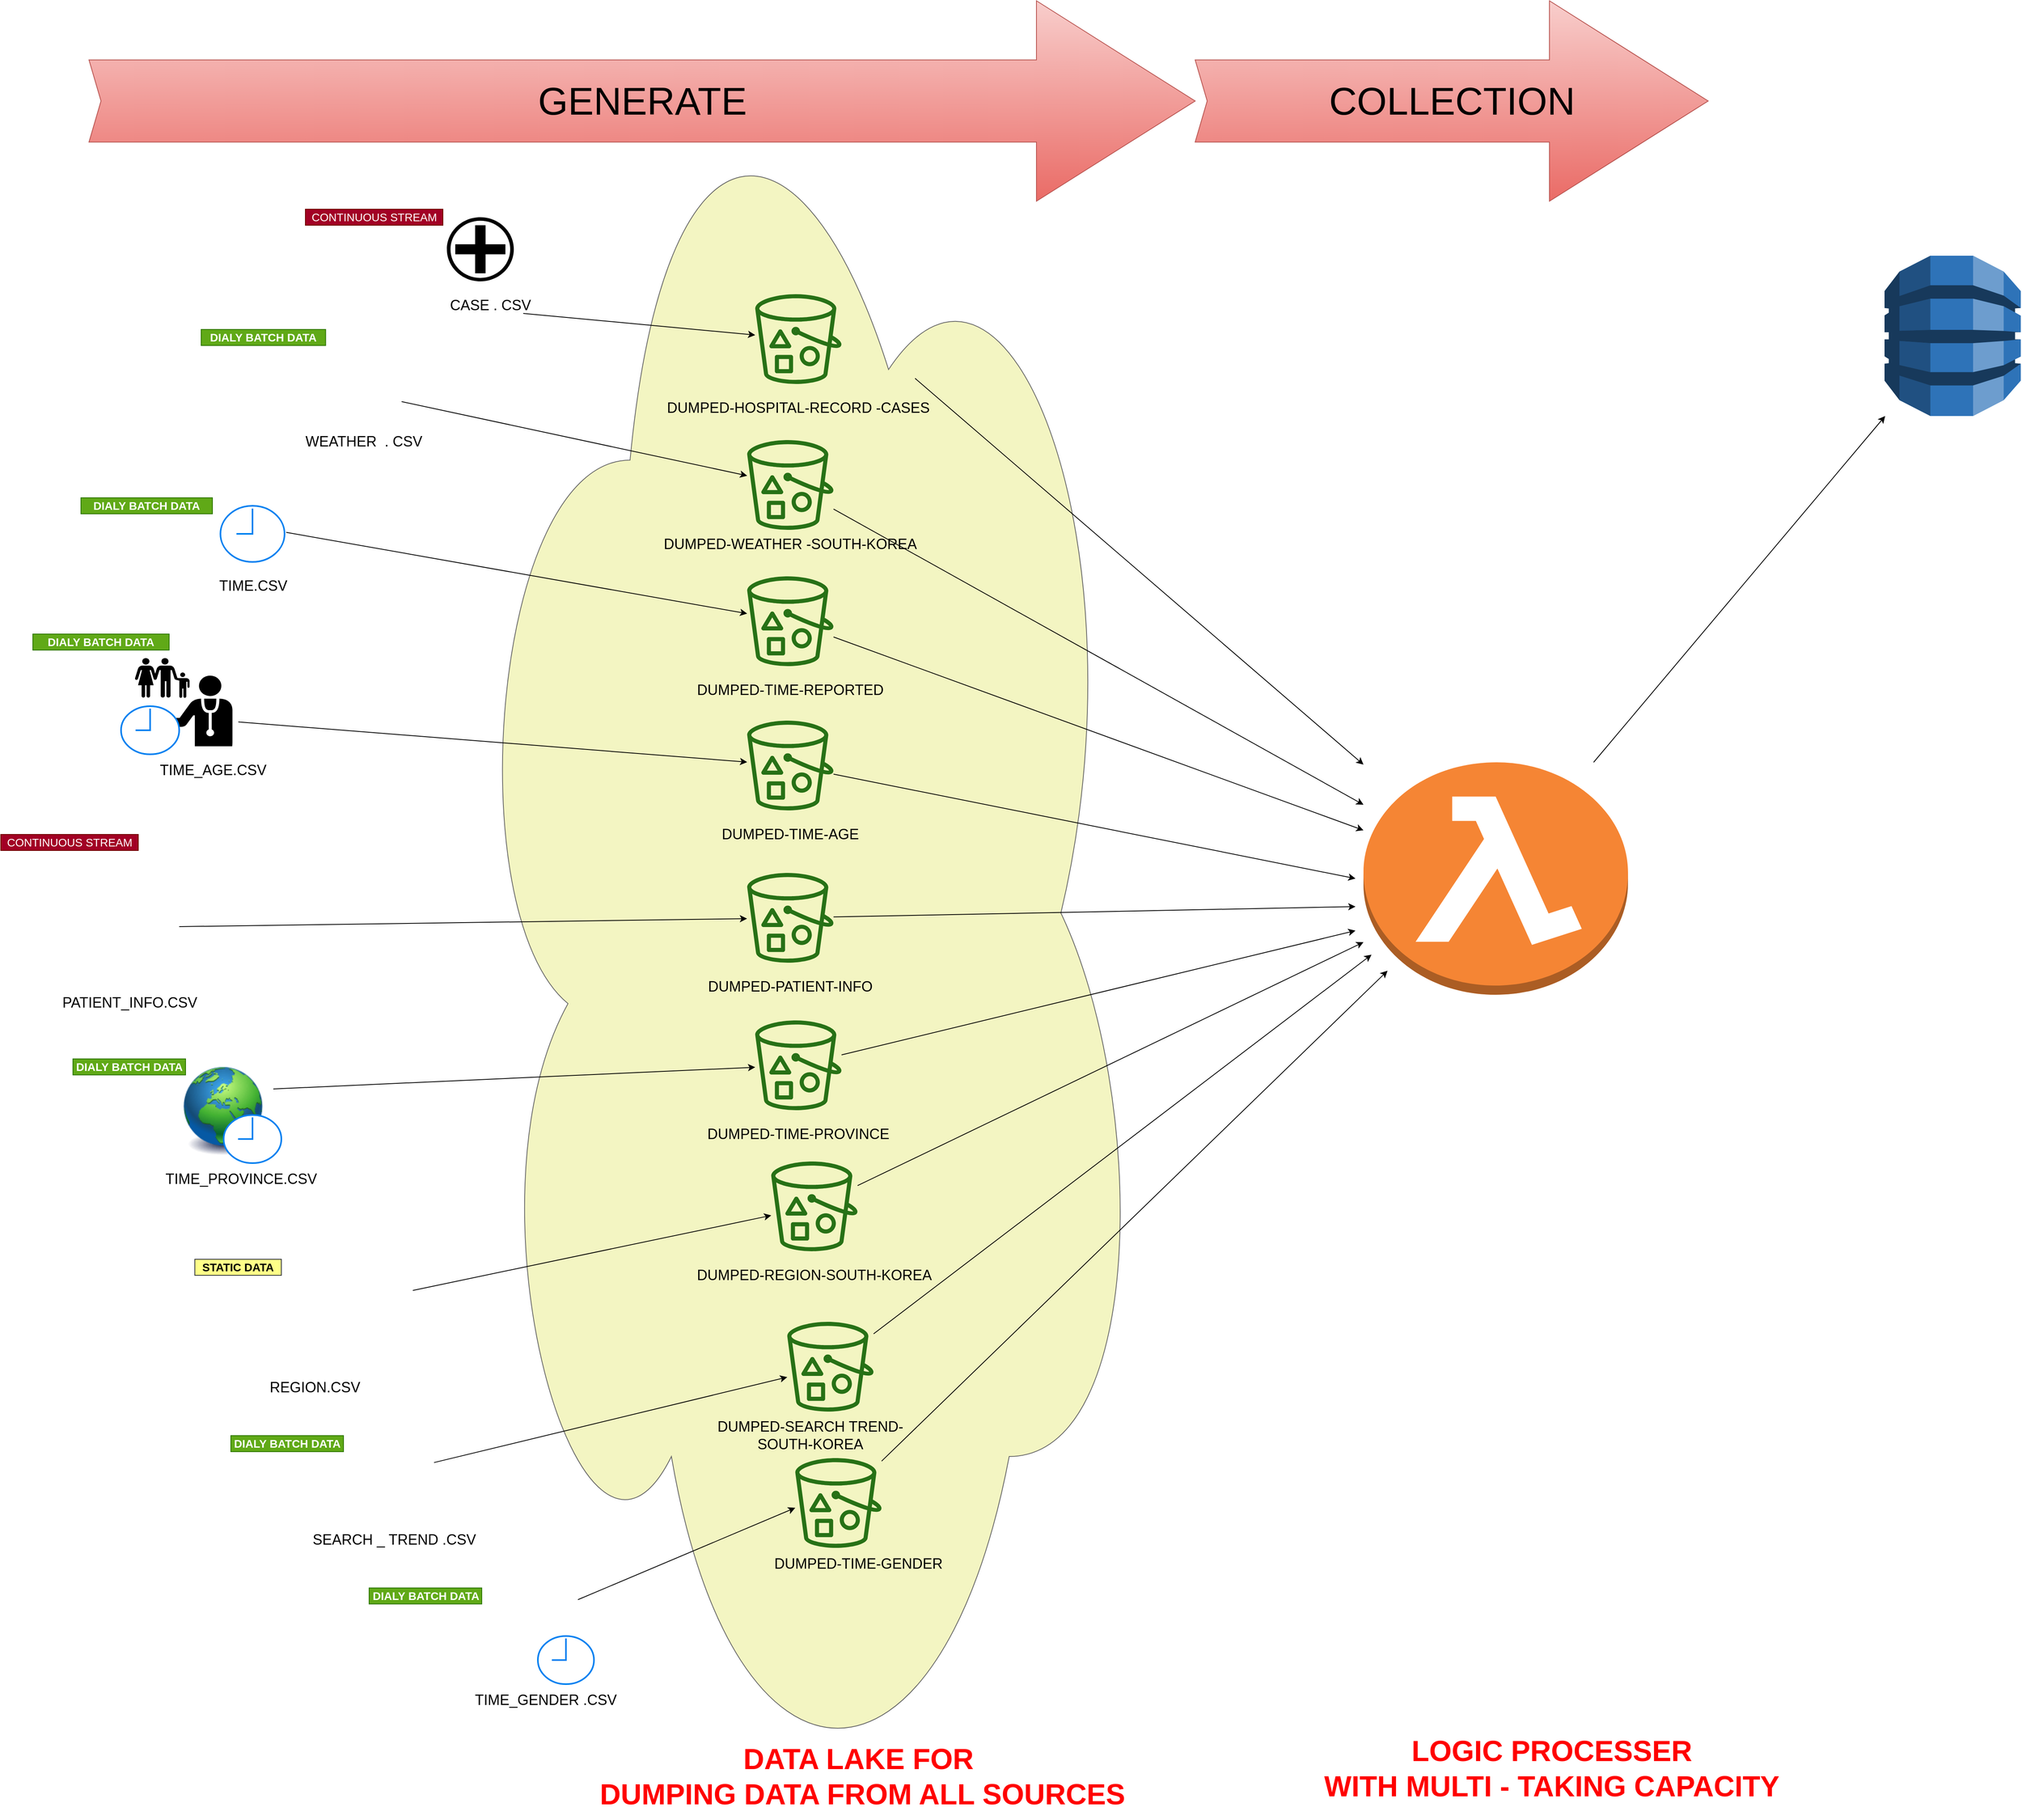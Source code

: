 <mxfile version="13.9.2" type="github">
  <diagram id="Ht1M8jgEwFfnCIfOTk4-" name="Page-1">
    <mxGraphModel dx="2980" dy="2005" grid="1" gridSize="10" guides="1" tooltips="1" connect="1" arrows="1" fold="1" page="1" pageScale="1" pageWidth="1654" pageHeight="2336" math="0" shadow="0">
      <root>
        <mxCell id="0" />
        <mxCell id="1" parent="0" />
        <mxCell id="8GEFBkU2QKpO8UW0B2yC-3" value="" style="shape=image;html=1;verticalAlign=top;verticalLabelPosition=bottom;labelBackgroundColor=#ffffff;imageAspect=0;aspect=fixed;image=https://cdn3.iconfinder.com/data/icons/tiny-weather-1/512/flash-cloud-128.png" parent="1" vertex="1">
          <mxGeometry x="410" y="440" width="120" height="120" as="geometry" />
        </mxCell>
        <mxCell id="8GEFBkU2QKpO8UW0B2yC-4" value="" style="shape=image;html=1;verticalAlign=top;verticalLabelPosition=bottom;labelBackgroundColor=#ffffff;imageAspect=0;aspect=fixed;image=https://cdn2.iconfinder.com/data/icons/social-media-2259/512/search-128.png" parent="1" vertex="1">
          <mxGeometry x="470.5" y="1820" width="100" height="100" as="geometry" />
        </mxCell>
        <mxCell id="8GEFBkU2QKpO8UW0B2yC-5" value="" style="shape=image;html=1;verticalAlign=top;verticalLabelPosition=bottom;labelBackgroundColor=#ffffff;imageAspect=0;aspect=fixed;image=https://cdn1.iconfinder.com/data/icons/coronavirus-disease/64/patient-128.png" parent="1" vertex="1">
          <mxGeometry x="122.56" y="1120" width="130" height="130" as="geometry" />
        </mxCell>
        <mxCell id="8GEFBkU2QKpO8UW0B2yC-6" value="" style="shape=mxgraph.signs.healthcare.hospital_1;html=1;pointerEvents=1;fillColor=#000000;strokeColor=none;verticalLabelPosition=bottom;verticalAlign=top;align=center;" parent="1" vertex="1">
          <mxGeometry x="586.5" y="300" width="83.5" height="80" as="geometry" />
        </mxCell>
        <mxCell id="8GEFBkU2QKpO8UW0B2yC-7" value="" style="shape=image;html=1;verticalAlign=top;verticalLabelPosition=bottom;labelBackgroundColor=#ffffff;imageAspect=0;aspect=fixed;image=https://cdn3.iconfinder.com/data/icons/facebook-ui-flat/48/Facebook_UI-08-128.png" parent="1" vertex="1">
          <mxGeometry x="294" y="1540" width="250" height="250" as="geometry" />
        </mxCell>
        <mxCell id="8GEFBkU2QKpO8UW0B2yC-8" value="" style="ellipse;shape=cloud;whiteSpace=wrap;html=1;strokeColor=#666666;gradientDirection=north;fillColor=#F3F5C2;" parent="1" vertex="1">
          <mxGeometry x="600" y="38" width="860" height="2260" as="geometry" />
        </mxCell>
        <mxCell id="8GEFBkU2QKpO8UW0B2yC-9" value="" style="outlineConnect=0;fontColor=#232F3E;gradientColor=none;fillColor=#277116;strokeColor=none;dashed=0;verticalLabelPosition=bottom;verticalAlign=top;align=center;html=1;fontSize=12;fontStyle=0;aspect=fixed;pointerEvents=1;shape=mxgraph.aws4.bucket_with_objects;" parent="1" vertex="1">
          <mxGeometry x="971.16" y="396" width="107.69" height="112" as="geometry" />
        </mxCell>
        <mxCell id="8GEFBkU2QKpO8UW0B2yC-11" value="" style="html=1;verticalLabelPosition=bottom;align=center;labelBackgroundColor=#ffffff;verticalAlign=top;strokeWidth=2;strokeColor=#0080F0;shadow=0;dashed=0;shape=mxgraph.ios7.icons.clock;" parent="1" vertex="1">
          <mxGeometry x="304" y="660" width="80" height="70" as="geometry" />
        </mxCell>
        <mxCell id="8GEFBkU2QKpO8UW0B2yC-12" value="" style="shape=mxgraph.signs.healthcare.family_practice;html=1;pointerEvents=1;fillColor=#000000;strokeColor=none;verticalLabelPosition=bottom;verticalAlign=top;align=center;" parent="1" vertex="1">
          <mxGeometry x="197.19" y="850" width="121.81" height="110" as="geometry" />
        </mxCell>
        <mxCell id="8GEFBkU2QKpO8UW0B2yC-13" value="" style="html=1;verticalLabelPosition=bottom;align=center;labelBackgroundColor=#ffffff;verticalAlign=top;strokeWidth=2;strokeColor=#0080F0;shadow=0;dashed=0;shape=mxgraph.ios7.icons.clock;" parent="1" vertex="1">
          <mxGeometry x="180" y="910" width="72.56" height="60" as="geometry" />
        </mxCell>
        <mxCell id="8GEFBkU2QKpO8UW0B2yC-14" value="" style="shape=image;html=1;verticalAlign=top;verticalLabelPosition=bottom;labelBackgroundColor=#ffffff;imageAspect=0;aspect=fixed;image=https://cdn2.iconfinder.com/data/icons/dellipack/128/people.png" parent="1" vertex="1">
          <mxGeometry x="630" y="1990" width="120" height="120" as="geometry" />
        </mxCell>
        <mxCell id="8GEFBkU2QKpO8UW0B2yC-15" value="" style="html=1;verticalLabelPosition=bottom;align=center;labelBackgroundColor=#ffffff;verticalAlign=top;strokeWidth=2;strokeColor=#0080F0;shadow=0;dashed=0;shape=mxgraph.ios7.icons.clock;" parent="1" vertex="1">
          <mxGeometry x="700" y="2070" width="70" height="60" as="geometry" />
        </mxCell>
        <mxCell id="8GEFBkU2QKpO8UW0B2yC-16" value="" style="image;html=1;image=img/lib/clip_art/general/Earth_globe_128x128.png" parent="1" vertex="1">
          <mxGeometry x="244.75" y="1360" width="125.25" height="110" as="geometry" />
        </mxCell>
        <mxCell id="8GEFBkU2QKpO8UW0B2yC-17" value="" style="html=1;verticalLabelPosition=bottom;align=center;labelBackgroundColor=#ffffff;verticalAlign=top;strokeWidth=2;strokeColor=#0080F0;shadow=0;dashed=0;shape=mxgraph.ios7.icons.clock;" parent="1" vertex="1">
          <mxGeometry x="308" y="1420" width="72" height="60" as="geometry" />
        </mxCell>
        <mxCell id="8GEFBkU2QKpO8UW0B2yC-18" value="&lt;font style=&quot;font-size: 18px&quot;&gt;CASE . CSV&lt;/font&gt;" style="text;html=1;strokeColor=none;fillColor=none;align=center;verticalAlign=middle;whiteSpace=wrap;rounded=0;" parent="1" vertex="1">
          <mxGeometry x="513" y="400" width="256" height="20" as="geometry" />
        </mxCell>
        <mxCell id="8GEFBkU2QKpO8UW0B2yC-20" value="&lt;font style=&quot;font-size: 18px&quot;&gt;TIME.CSV&lt;/font&gt;" style="text;html=1;strokeColor=none;fillColor=none;align=center;verticalAlign=middle;whiteSpace=wrap;rounded=0;" parent="1" vertex="1">
          <mxGeometry x="217.44" y="750" width="256" height="20" as="geometry" />
        </mxCell>
        <mxCell id="8GEFBkU2QKpO8UW0B2yC-30" value="&lt;font style=&quot;font-size: 18px&quot;&gt;WEATHER&amp;nbsp; . CSV&lt;/font&gt;" style="text;html=1;strokeColor=none;fillColor=none;align=center;verticalAlign=middle;whiteSpace=wrap;rounded=0;" parent="1" vertex="1">
          <mxGeometry x="384" y="570" width="197.5" height="20" as="geometry" />
        </mxCell>
        <mxCell id="8GEFBkU2QKpO8UW0B2yC-41" value="" style="endArrow=classic;html=1;" parent="1" edge="1" target="8GEFBkU2QKpO8UW0B2yC-9">
          <mxGeometry width="50" height="50" relative="1" as="geometry">
            <mxPoint x="681.75" y="420" as="sourcePoint" />
            <mxPoint x="850" y="580" as="targetPoint" />
          </mxGeometry>
        </mxCell>
        <mxCell id="hV9DmxrJN-JSG0bnAaLr-3" value="&lt;font style=&quot;font-size: 14px&quot;&gt;CONTINUOUS STREAM&lt;/font&gt;" style="text;html=1;strokeColor=#6F0000;fillColor=#a20025;align=center;verticalAlign=middle;whiteSpace=wrap;rounded=0;fontColor=#ffffff;" vertex="1" parent="1">
          <mxGeometry x="410" y="290" width="171.5" height="20" as="geometry" />
        </mxCell>
        <mxCell id="hV9DmxrJN-JSG0bnAaLr-4" value="&lt;font style=&quot;font-size: 14px&quot;&gt;DIALY BATCH DATA&lt;/font&gt;" style="text;html=1;strokeColor=#2D7600;fillColor=#60a917;align=center;verticalAlign=middle;whiteSpace=wrap;rounded=0;fontStyle=1;fontColor=#ffffff;" vertex="1" parent="1">
          <mxGeometry x="280" y="440" width="155.25" height="20" as="geometry" />
        </mxCell>
        <mxCell id="hV9DmxrJN-JSG0bnAaLr-18" value="&lt;font style=&quot;font-size: 14px&quot;&gt;DIALY BATCH DATA&lt;/font&gt;" style="text;html=1;strokeColor=#2D7600;fillColor=#60a917;align=center;verticalAlign=middle;whiteSpace=wrap;rounded=0;fontStyle=1;fontColor=#ffffff;" vertex="1" parent="1">
          <mxGeometry x="130" y="650" width="164" height="20" as="geometry" />
        </mxCell>
        <mxCell id="hV9DmxrJN-JSG0bnAaLr-20" value="&lt;font style=&quot;font-size: 14px&quot;&gt;DIALY BATCH DATA&lt;/font&gt;" style="text;html=1;strokeColor=#2D7600;fillColor=#60a917;align=center;verticalAlign=middle;whiteSpace=wrap;rounded=0;fontStyle=1;fontColor=#ffffff;" vertex="1" parent="1">
          <mxGeometry x="70" y="820" width="170" height="20" as="geometry" />
        </mxCell>
        <mxCell id="hV9DmxrJN-JSG0bnAaLr-21" value="&lt;font style=&quot;font-size: 14px&quot;&gt;CONTINUOUS STREAM&lt;/font&gt;" style="text;html=1;strokeColor=#6F0000;fillColor=#a20025;align=center;verticalAlign=middle;whiteSpace=wrap;rounded=0;fontColor=#ffffff;" vertex="1" parent="1">
          <mxGeometry x="30" y="1070" width="171.5" height="20" as="geometry" />
        </mxCell>
        <mxCell id="hV9DmxrJN-JSG0bnAaLr-22" value="&lt;font style=&quot;font-size: 18px&quot;&gt;TIME_AGE.CSV&lt;/font&gt;" style="text;html=1;strokeColor=none;fillColor=none;align=center;verticalAlign=middle;whiteSpace=wrap;rounded=0;" vertex="1" parent="1">
          <mxGeometry x="167" y="980" width="256" height="20" as="geometry" />
        </mxCell>
        <mxCell id="hV9DmxrJN-JSG0bnAaLr-23" value="&lt;font style=&quot;font-size: 18px&quot;&gt;PATIENT_INFO.CSV&lt;/font&gt;" style="text;html=1;strokeColor=none;fillColor=none;align=center;verticalAlign=middle;whiteSpace=wrap;rounded=0;" vertex="1" parent="1">
          <mxGeometry x="63" y="1270" width="256" height="20" as="geometry" />
        </mxCell>
        <mxCell id="hV9DmxrJN-JSG0bnAaLr-26" value="&lt;font style=&quot;font-size: 18px&quot;&gt;TIME_PROVINCE.CSV&lt;/font&gt;" style="text;html=1;strokeColor=none;fillColor=none;align=center;verticalAlign=middle;whiteSpace=wrap;rounded=0;" vertex="1" parent="1">
          <mxGeometry x="201.5" y="1490" width="256" height="20" as="geometry" />
        </mxCell>
        <mxCell id="hV9DmxrJN-JSG0bnAaLr-27" value="&lt;font style=&quot;font-size: 14px&quot;&gt;DIALY BATCH DATA&lt;/font&gt;" style="text;html=1;strokeColor=#2D7600;fillColor=#60a917;align=center;verticalAlign=middle;whiteSpace=wrap;rounded=0;fontStyle=1;fontColor=#ffffff;" vertex="1" parent="1">
          <mxGeometry x="120" y="1350" width="140.5" height="20" as="geometry" />
        </mxCell>
        <mxCell id="hV9DmxrJN-JSG0bnAaLr-32" value="&lt;font style=&quot;font-size: 18px&quot;&gt;REGION.CSV&lt;/font&gt;" style="text;html=1;strokeColor=none;fillColor=none;align=center;verticalAlign=middle;whiteSpace=wrap;rounded=0;" vertex="1" parent="1">
          <mxGeometry x="294" y="1750" width="256" height="20" as="geometry" />
        </mxCell>
        <mxCell id="hV9DmxrJN-JSG0bnAaLr-33" value="&lt;font style=&quot;font-size: 14px&quot;&gt;STATIC DATA&lt;/font&gt;" style="text;html=1;strokeColor=#36393d;fillColor=#ffff88;align=center;verticalAlign=middle;whiteSpace=wrap;rounded=0;fontStyle=1;" vertex="1" parent="1">
          <mxGeometry x="272.06" y="1600" width="107.94" height="20" as="geometry" />
        </mxCell>
        <mxCell id="hV9DmxrJN-JSG0bnAaLr-35" value="&lt;font style=&quot;font-size: 18px&quot;&gt;SEARCH _ TREND .CSV&lt;/font&gt;" style="text;html=1;strokeColor=none;fillColor=none;align=center;verticalAlign=middle;whiteSpace=wrap;rounded=0;" vertex="1" parent="1">
          <mxGeometry x="392.5" y="1940" width="256" height="20" as="geometry" />
        </mxCell>
        <mxCell id="hV9DmxrJN-JSG0bnAaLr-36" value="&lt;font style=&quot;font-size: 14px&quot;&gt;DIALY BATCH DATA&lt;/font&gt;" style="text;html=1;strokeColor=#2D7600;fillColor=#60a917;align=center;verticalAlign=middle;whiteSpace=wrap;rounded=0;fontStyle=1;fontColor=#ffffff;" vertex="1" parent="1">
          <mxGeometry x="317" y="1820" width="140.5" height="20" as="geometry" />
        </mxCell>
        <mxCell id="hV9DmxrJN-JSG0bnAaLr-37" value="&lt;font style=&quot;font-size: 18px&quot;&gt;TIME_GENDER .CSV&lt;/font&gt;" style="text;html=1;strokeColor=none;fillColor=none;align=center;verticalAlign=middle;whiteSpace=wrap;rounded=0;" vertex="1" parent="1">
          <mxGeometry x="581.5" y="2140" width="256" height="20" as="geometry" />
        </mxCell>
        <mxCell id="hV9DmxrJN-JSG0bnAaLr-38" value="&lt;font style=&quot;font-size: 14px&quot;&gt;DIALY BATCH DATA&lt;/font&gt;" style="text;html=1;strokeColor=#2D7600;fillColor=#60a917;align=center;verticalAlign=middle;whiteSpace=wrap;rounded=0;fontStyle=1;fontColor=#ffffff;" vertex="1" parent="1">
          <mxGeometry x="489.5" y="2010" width="140.5" height="20" as="geometry" />
        </mxCell>
        <mxCell id="hV9DmxrJN-JSG0bnAaLr-41" value="&lt;font style=&quot;font-size: 48px&quot;&gt;GENERATE&lt;/font&gt;" style="html=1;shadow=0;dashed=0;align=center;verticalAlign=middle;shape=mxgraph.arrows2.arrow;dy=0.59;dx=198;notch=15;fillColor=#f8cecc;strokeColor=#b85450;gradientColor=#ea6b66;" vertex="1" parent="1">
          <mxGeometry x="140" y="30" width="1380" height="250" as="geometry" />
        </mxCell>
        <mxCell id="hV9DmxrJN-JSG0bnAaLr-45" value="&lt;span style=&quot;font-size: 18px&quot;&gt;DUMPED-HOSPITAL-RECORD -CASES&lt;/span&gt;" style="text;html=1;strokeColor=none;fillColor=none;align=center;verticalAlign=middle;whiteSpace=wrap;rounded=0;" vertex="1" parent="1">
          <mxGeometry x="850" y="528" width="350" height="20" as="geometry" />
        </mxCell>
        <mxCell id="hV9DmxrJN-JSG0bnAaLr-48" value="" style="outlineConnect=0;fontColor=#232F3E;gradientColor=none;fillColor=#277116;strokeColor=none;dashed=0;verticalLabelPosition=bottom;verticalAlign=top;align=center;html=1;fontSize=12;fontStyle=0;aspect=fixed;pointerEvents=1;shape=mxgraph.aws4.bucket_with_objects;" vertex="1" parent="1">
          <mxGeometry x="961.16" y="578" width="107.69" height="112" as="geometry" />
        </mxCell>
        <mxCell id="hV9DmxrJN-JSG0bnAaLr-49" value="&lt;span style=&quot;font-size: 18px&quot;&gt;DUMPED-WEATHER -SOUTH-KOREA&lt;/span&gt;" style="text;html=1;strokeColor=none;fillColor=none;align=center;verticalAlign=middle;whiteSpace=wrap;rounded=0;" vertex="1" parent="1">
          <mxGeometry x="840" y="698" width="350" height="20" as="geometry" />
        </mxCell>
        <mxCell id="hV9DmxrJN-JSG0bnAaLr-50" value="" style="endArrow=classic;html=1;exitX=1;exitY=0.75;exitDx=0;exitDy=0;" edge="1" parent="1" source="8GEFBkU2QKpO8UW0B2yC-3" target="hV9DmxrJN-JSG0bnAaLr-48">
          <mxGeometry width="50" height="50" relative="1" as="geometry">
            <mxPoint x="691.75" y="430.0" as="sourcePoint" />
            <mxPoint x="991.16" y="518.148" as="targetPoint" />
          </mxGeometry>
        </mxCell>
        <mxCell id="hV9DmxrJN-JSG0bnAaLr-51" value="" style="outlineConnect=0;fontColor=#232F3E;gradientColor=none;fillColor=#277116;strokeColor=none;dashed=0;verticalLabelPosition=bottom;verticalAlign=top;align=center;html=1;fontSize=12;fontStyle=0;aspect=fixed;pointerEvents=1;shape=mxgraph.aws4.bucket_with_objects;" vertex="1" parent="1">
          <mxGeometry x="961.16" y="748" width="107.69" height="112" as="geometry" />
        </mxCell>
        <mxCell id="hV9DmxrJN-JSG0bnAaLr-52" value="&lt;span style=&quot;font-size: 18px&quot;&gt;DUMPED-TIME-REPORTED&lt;/span&gt;" style="text;html=1;strokeColor=none;fillColor=none;align=center;verticalAlign=middle;whiteSpace=wrap;rounded=0;" vertex="1" parent="1">
          <mxGeometry x="840" y="880" width="350" height="20" as="geometry" />
        </mxCell>
        <mxCell id="hV9DmxrJN-JSG0bnAaLr-53" value="" style="endArrow=classic;html=1;exitX=1;exitY=0.75;exitDx=0;exitDy=0;" edge="1" parent="1" target="hV9DmxrJN-JSG0bnAaLr-51">
          <mxGeometry width="50" height="50" relative="1" as="geometry">
            <mxPoint x="386" y="693.14" as="sourcePoint" />
            <mxPoint x="827.16" y="849.995" as="targetPoint" />
          </mxGeometry>
        </mxCell>
        <mxCell id="hV9DmxrJN-JSG0bnAaLr-54" value="" style="outlineConnect=0;fontColor=#232F3E;gradientColor=none;fillColor=#277116;strokeColor=none;dashed=0;verticalLabelPosition=bottom;verticalAlign=top;align=center;html=1;fontSize=12;fontStyle=0;aspect=fixed;pointerEvents=1;shape=mxgraph.aws4.bucket_with_objects;" vertex="1" parent="1">
          <mxGeometry x="961.16" y="928" width="107.69" height="112" as="geometry" />
        </mxCell>
        <mxCell id="hV9DmxrJN-JSG0bnAaLr-55" value="&lt;span style=&quot;font-size: 18px&quot;&gt;DUMPED-TIME-AGE&lt;/span&gt;" style="text;html=1;strokeColor=none;fillColor=none;align=center;verticalAlign=middle;whiteSpace=wrap;rounded=0;" vertex="1" parent="1">
          <mxGeometry x="840" y="1060" width="350" height="20" as="geometry" />
        </mxCell>
        <mxCell id="hV9DmxrJN-JSG0bnAaLr-56" value="" style="outlineConnect=0;fontColor=#232F3E;gradientColor=none;fillColor=#277116;strokeColor=none;dashed=0;verticalLabelPosition=bottom;verticalAlign=top;align=center;html=1;fontSize=12;fontStyle=0;aspect=fixed;pointerEvents=1;shape=mxgraph.aws4.bucket_with_objects;" vertex="1" parent="1">
          <mxGeometry x="961.16" y="1118" width="107.69" height="112" as="geometry" />
        </mxCell>
        <mxCell id="hV9DmxrJN-JSG0bnAaLr-57" value="&lt;span style=&quot;font-size: 18px&quot;&gt;DUMPED-PATIENT-INFO&lt;/span&gt;" style="text;html=1;strokeColor=none;fillColor=none;align=center;verticalAlign=middle;whiteSpace=wrap;rounded=0;" vertex="1" parent="1">
          <mxGeometry x="840" y="1250" width="350" height="20" as="geometry" />
        </mxCell>
        <mxCell id="hV9DmxrJN-JSG0bnAaLr-58" value="" style="outlineConnect=0;fontColor=#232F3E;gradientColor=none;fillColor=#277116;strokeColor=none;dashed=0;verticalLabelPosition=bottom;verticalAlign=top;align=center;html=1;fontSize=12;fontStyle=0;aspect=fixed;pointerEvents=1;shape=mxgraph.aws4.bucket_with_objects;" vertex="1" parent="1">
          <mxGeometry x="971.16" y="1302" width="107.69" height="112" as="geometry" />
        </mxCell>
        <mxCell id="hV9DmxrJN-JSG0bnAaLr-59" value="&lt;span style=&quot;font-size: 18px&quot;&gt;DUMPED-TIME-PROVINCE&lt;/span&gt;" style="text;html=1;strokeColor=none;fillColor=none;align=center;verticalAlign=middle;whiteSpace=wrap;rounded=0;" vertex="1" parent="1">
          <mxGeometry x="850" y="1434" width="350" height="20" as="geometry" />
        </mxCell>
        <mxCell id="hV9DmxrJN-JSG0bnAaLr-60" value="" style="outlineConnect=0;fontColor=#232F3E;gradientColor=none;fillColor=#277116;strokeColor=none;dashed=0;verticalLabelPosition=bottom;verticalAlign=top;align=center;html=1;fontSize=12;fontStyle=0;aspect=fixed;pointerEvents=1;shape=mxgraph.aws4.bucket_with_objects;" vertex="1" parent="1">
          <mxGeometry x="991.16" y="1478" width="107.69" height="112" as="geometry" />
        </mxCell>
        <mxCell id="hV9DmxrJN-JSG0bnAaLr-61" value="&lt;span style=&quot;font-size: 18px&quot;&gt;DUMPED-REGION-SOUTH-KOREA&lt;/span&gt;" style="text;html=1;strokeColor=none;fillColor=none;align=center;verticalAlign=middle;whiteSpace=wrap;rounded=0;" vertex="1" parent="1">
          <mxGeometry x="870" y="1610" width="350" height="20" as="geometry" />
        </mxCell>
        <mxCell id="hV9DmxrJN-JSG0bnAaLr-62" value="" style="outlineConnect=0;fontColor=#232F3E;gradientColor=none;fillColor=#277116;strokeColor=none;dashed=0;verticalLabelPosition=bottom;verticalAlign=top;align=center;html=1;fontSize=12;fontStyle=0;aspect=fixed;pointerEvents=1;shape=mxgraph.aws4.bucket_with_objects;" vertex="1" parent="1">
          <mxGeometry x="1011.16" y="1678" width="107.69" height="112" as="geometry" />
        </mxCell>
        <mxCell id="hV9DmxrJN-JSG0bnAaLr-63" value="&lt;span style=&quot;font-size: 18px&quot;&gt;DUMPED-SEARCH TREND-&lt;br&gt;SOUTH-KOREA&lt;/span&gt;" style="text;html=1;strokeColor=none;fillColor=none;align=center;verticalAlign=middle;whiteSpace=wrap;rounded=0;" vertex="1" parent="1">
          <mxGeometry x="850" y="1810" width="380" height="20" as="geometry" />
        </mxCell>
        <mxCell id="hV9DmxrJN-JSG0bnAaLr-65" value="" style="endArrow=classic;html=1;exitX=1.06;exitY=0.724;exitDx=0;exitDy=0;exitPerimeter=0;" edge="1" parent="1" source="8GEFBkU2QKpO8UW0B2yC-12" target="hV9DmxrJN-JSG0bnAaLr-54">
          <mxGeometry width="50" height="50" relative="1" as="geometry">
            <mxPoint x="397.42" y="890.0" as="sourcePoint" />
            <mxPoint x="970" y="1057" as="targetPoint" />
          </mxGeometry>
        </mxCell>
        <mxCell id="hV9DmxrJN-JSG0bnAaLr-66" value="" style="endArrow=classic;html=1;exitX=1;exitY=0.5;exitDx=0;exitDy=0;" edge="1" parent="1" source="8GEFBkU2QKpO8UW0B2yC-5">
          <mxGeometry width="50" height="50" relative="1" as="geometry">
            <mxPoint x="327.469" y="1122.64" as="sourcePoint" />
            <mxPoint x="961" y="1175" as="targetPoint" />
          </mxGeometry>
        </mxCell>
        <mxCell id="hV9DmxrJN-JSG0bnAaLr-67" value="" style="endArrow=classic;html=1;exitX=1;exitY=0.25;exitDx=0;exitDy=0;" edge="1" parent="1" source="8GEFBkU2QKpO8UW0B2yC-16" target="hV9DmxrJN-JSG0bnAaLr-58">
          <mxGeometry width="50" height="50" relative="1" as="geometry">
            <mxPoint x="272.06" y="1386.63" as="sourcePoint" />
            <mxPoint x="980" y="1443" as="targetPoint" />
          </mxGeometry>
        </mxCell>
        <mxCell id="hV9DmxrJN-JSG0bnAaLr-68" value="" style="endArrow=classic;html=1;" edge="1" parent="1" source="8GEFBkU2QKpO8UW0B2yC-7" target="hV9DmxrJN-JSG0bnAaLr-60">
          <mxGeometry width="50" height="50" relative="1" as="geometry">
            <mxPoint x="392.5" y="1560" as="sourcePoint" />
            <mxPoint x="1000" y="1616" as="targetPoint" />
          </mxGeometry>
        </mxCell>
        <mxCell id="hV9DmxrJN-JSG0bnAaLr-69" value="" style="endArrow=classic;html=1;" edge="1" parent="1" target="hV9DmxrJN-JSG0bnAaLr-62">
          <mxGeometry width="50" height="50" relative="1" as="geometry">
            <mxPoint x="570.5" y="1853.572" as="sourcePoint" />
            <mxPoint x="1017.66" y="1759.998" as="targetPoint" />
          </mxGeometry>
        </mxCell>
        <mxCell id="hV9DmxrJN-JSG0bnAaLr-70" value="" style="outlineConnect=0;fontColor=#232F3E;gradientColor=none;fillColor=#277116;strokeColor=none;dashed=0;verticalLabelPosition=bottom;verticalAlign=top;align=center;html=1;fontSize=12;fontStyle=0;aspect=fixed;pointerEvents=1;shape=mxgraph.aws4.bucket_with_objects;" vertex="1" parent="1">
          <mxGeometry x="1021.16" y="1848" width="107.69" height="112" as="geometry" />
        </mxCell>
        <mxCell id="hV9DmxrJN-JSG0bnAaLr-71" value="&lt;span style=&quot;font-size: 18px&quot;&gt;DUMPED-TIME-GENDER&lt;/span&gt;" style="text;html=1;strokeColor=none;fillColor=none;align=center;verticalAlign=middle;whiteSpace=wrap;rounded=0;" vertex="1" parent="1">
          <mxGeometry x="910" y="1970" width="380" height="20" as="geometry" />
        </mxCell>
        <mxCell id="hV9DmxrJN-JSG0bnAaLr-72" value="" style="endArrow=classic;html=1;" edge="1" parent="1" source="8GEFBkU2QKpO8UW0B2yC-14">
          <mxGeometry width="50" height="50" relative="1" as="geometry">
            <mxPoint x="580.5" y="2016.552" as="sourcePoint" />
            <mxPoint x="1021.16" y="1910.0" as="targetPoint" />
          </mxGeometry>
        </mxCell>
        <mxCell id="hV9DmxrJN-JSG0bnAaLr-73" value="&lt;font&gt;&lt;font style=&quot;font-size: 36px&quot;&gt;DATA LAKE FOR&amp;nbsp;&lt;br&gt;DUMPING DATA FROM ALL SOURCES&lt;/font&gt;&lt;br&gt;&lt;/font&gt;" style="text;html=1;align=center;verticalAlign=middle;whiteSpace=wrap;rounded=0;fontStyle=1;fontColor=#FF0000;" vertex="1" parent="1">
          <mxGeometry x="750" y="2200" width="710" height="90" as="geometry" />
        </mxCell>
        <mxCell id="hV9DmxrJN-JSG0bnAaLr-74" value="" style="outlineConnect=0;dashed=0;verticalLabelPosition=bottom;verticalAlign=top;align=center;html=1;shape=mxgraph.aws3.lambda_function;fillColor=#F58534;gradientColor=none;fontColor=#FF0000;" vertex="1" parent="1">
          <mxGeometry x="1730" y="980" width="330" height="290" as="geometry" />
        </mxCell>
        <mxCell id="hV9DmxrJN-JSG0bnAaLr-75" value="&lt;font style=&quot;font-size: 48px&quot;&gt;COLLECTION&lt;/font&gt;" style="html=1;shadow=0;dashed=0;align=center;verticalAlign=middle;shape=mxgraph.arrows2.arrow;dy=0.59;dx=198;notch=15;fillColor=#f8cecc;strokeColor=#b85450;gradientColor=#ea6b66;" vertex="1" parent="1">
          <mxGeometry x="1520" y="30" width="640" height="250" as="geometry" />
        </mxCell>
        <mxCell id="hV9DmxrJN-JSG0bnAaLr-76" value="&lt;font&gt;&lt;font style=&quot;font-size: 36px&quot;&gt;LOGIC PROCESSER&lt;br&gt;WITH MULTI - TAKING CAPACITY&lt;/font&gt;&lt;br&gt;&lt;/font&gt;" style="text;html=1;align=center;verticalAlign=middle;whiteSpace=wrap;rounded=0;fontStyle=1;fontColor=#FF0000;" vertex="1" parent="1">
          <mxGeometry x="1610" y="2190" width="710" height="90" as="geometry" />
        </mxCell>
        <mxCell id="hV9DmxrJN-JSG0bnAaLr-77" value="" style="outlineConnect=0;dashed=0;verticalLabelPosition=bottom;verticalAlign=top;align=center;html=1;shape=mxgraph.aws3.dynamo_db;fillColor=#2E73B8;gradientColor=none;fontColor=#FF0000;" vertex="1" parent="1">
          <mxGeometry x="2380" y="348" width="170" height="200" as="geometry" />
        </mxCell>
        <mxCell id="hV9DmxrJN-JSG0bnAaLr-78" value="" style="endArrow=classic;html=1;" edge="1" parent="1" target="hV9DmxrJN-JSG0bnAaLr-74">
          <mxGeometry width="50" height="50" relative="1" as="geometry">
            <mxPoint x="1170.59" y="501.02" as="sourcePoint" />
            <mxPoint x="1460.0" y="528.0" as="targetPoint" />
          </mxGeometry>
        </mxCell>
        <mxCell id="hV9DmxrJN-JSG0bnAaLr-79" value="" style="endArrow=classic;html=1;" edge="1" parent="1" source="hV9DmxrJN-JSG0bnAaLr-48" target="hV9DmxrJN-JSG0bnAaLr-74">
          <mxGeometry width="50" height="50" relative="1" as="geometry">
            <mxPoint x="1180.59" y="511.02" as="sourcePoint" />
            <mxPoint x="1787.85" y="1032.05" as="targetPoint" />
          </mxGeometry>
        </mxCell>
        <mxCell id="hV9DmxrJN-JSG0bnAaLr-80" value="" style="endArrow=classic;html=1;" edge="1" parent="1" source="hV9DmxrJN-JSG0bnAaLr-51" target="hV9DmxrJN-JSG0bnAaLr-74">
          <mxGeometry width="50" height="50" relative="1" as="geometry">
            <mxPoint x="1078.85" y="674.043" as="sourcePoint" />
            <mxPoint x="1730" y="1065" as="targetPoint" />
          </mxGeometry>
        </mxCell>
        <mxCell id="hV9DmxrJN-JSG0bnAaLr-81" value="" style="endArrow=classic;html=1;" edge="1" parent="1" source="hV9DmxrJN-JSG0bnAaLr-54">
          <mxGeometry width="50" height="50" relative="1" as="geometry">
            <mxPoint x="1078.85" y="833.655" as="sourcePoint" />
            <mxPoint x="1720" y="1125" as="targetPoint" />
          </mxGeometry>
        </mxCell>
        <mxCell id="hV9DmxrJN-JSG0bnAaLr-82" value="" style="endArrow=classic;html=1;" edge="1" parent="1" source="hV9DmxrJN-JSG0bnAaLr-56">
          <mxGeometry width="50" height="50" relative="1" as="geometry">
            <mxPoint x="1078.85" y="1004.769" as="sourcePoint" />
            <mxPoint x="1720" y="1160" as="targetPoint" />
          </mxGeometry>
        </mxCell>
        <mxCell id="hV9DmxrJN-JSG0bnAaLr-83" value="" style="endArrow=classic;html=1;" edge="1" parent="1" source="hV9DmxrJN-JSG0bnAaLr-58">
          <mxGeometry width="50" height="50" relative="1" as="geometry">
            <mxPoint x="1078.85" y="1182.931" as="sourcePoint" />
            <mxPoint x="1720" y="1190" as="targetPoint" />
          </mxGeometry>
        </mxCell>
        <mxCell id="hV9DmxrJN-JSG0bnAaLr-84" value="" style="endArrow=classic;html=1;" edge="1" parent="1" source="hV9DmxrJN-JSG0bnAaLr-60" target="hV9DmxrJN-JSG0bnAaLr-74">
          <mxGeometry width="50" height="50" relative="1" as="geometry">
            <mxPoint x="1088.85" y="1354.984" as="sourcePoint" />
            <mxPoint x="1730" y="1200" as="targetPoint" />
          </mxGeometry>
        </mxCell>
        <mxCell id="hV9DmxrJN-JSG0bnAaLr-85" value="" style="endArrow=classic;html=1;" edge="1" parent="1" source="hV9DmxrJN-JSG0bnAaLr-62">
          <mxGeometry width="50" height="50" relative="1" as="geometry">
            <mxPoint x="1108.85" y="1518.091" as="sourcePoint" />
            <mxPoint x="1740" y="1220" as="targetPoint" />
          </mxGeometry>
        </mxCell>
        <mxCell id="hV9DmxrJN-JSG0bnAaLr-86" value="" style="endArrow=classic;html=1;" edge="1" parent="1" source="hV9DmxrJN-JSG0bnAaLr-70">
          <mxGeometry width="50" height="50" relative="1" as="geometry">
            <mxPoint x="1128.85" y="1702.998" as="sourcePoint" />
            <mxPoint x="1760" y="1240" as="targetPoint" />
          </mxGeometry>
        </mxCell>
        <mxCell id="hV9DmxrJN-JSG0bnAaLr-87" value="" style="endArrow=classic;html=1;" edge="1" parent="1" source="hV9DmxrJN-JSG0bnAaLr-74" target="hV9DmxrJN-JSG0bnAaLr-77">
          <mxGeometry width="50" height="50" relative="1" as="geometry">
            <mxPoint x="1180.59" y="511.02" as="sourcePoint" />
            <mxPoint x="1740" y="992.875" as="targetPoint" />
          </mxGeometry>
        </mxCell>
      </root>
    </mxGraphModel>
  </diagram>
</mxfile>
